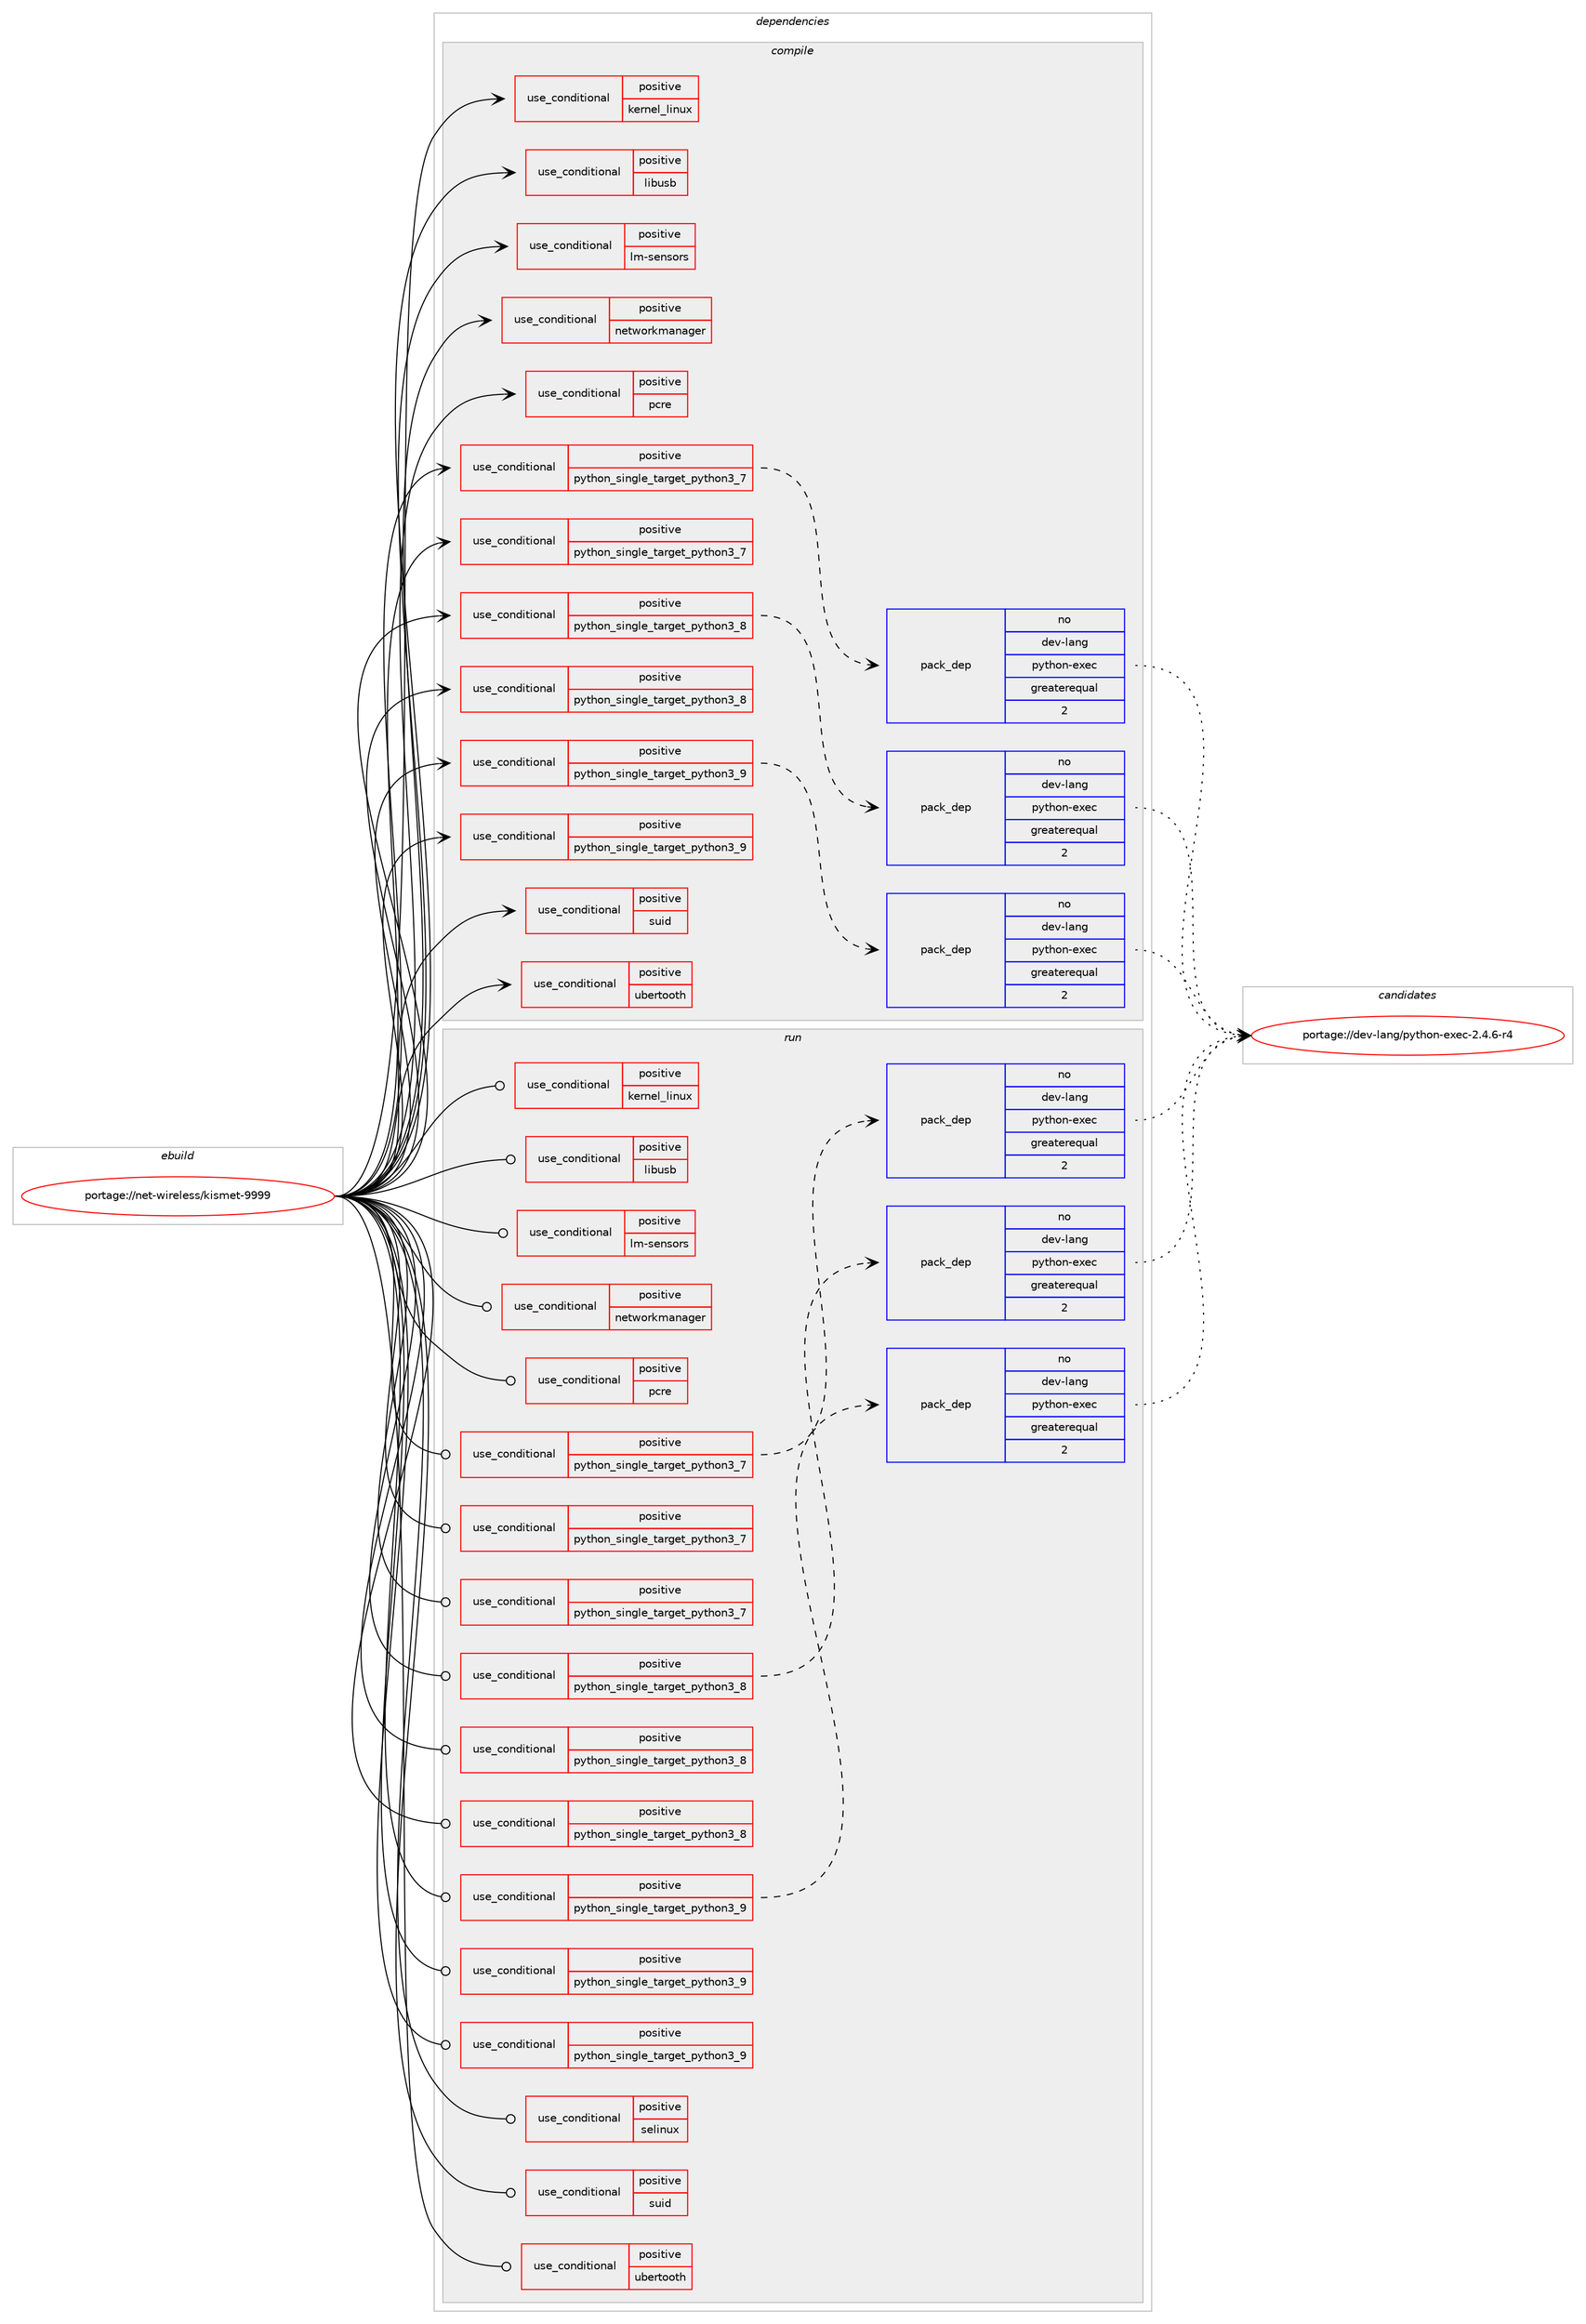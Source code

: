 digraph prolog {

# *************
# Graph options
# *************

newrank=true;
concentrate=true;
compound=true;
graph [rankdir=LR,fontname=Helvetica,fontsize=10,ranksep=1.5];#, ranksep=2.5, nodesep=0.2];
edge  [arrowhead=vee];
node  [fontname=Helvetica,fontsize=10];

# **********
# The ebuild
# **********

subgraph cluster_leftcol {
color=gray;
rank=same;
label=<<i>ebuild</i>>;
id [label="portage://net-wireless/kismet-9999", color=red, width=4, href="../net-wireless/kismet-9999.svg"];
}

# ****************
# The dependencies
# ****************

subgraph cluster_midcol {
color=gray;
label=<<i>dependencies</i>>;
subgraph cluster_compile {
fillcolor="#eeeeee";
style=filled;
label=<<i>compile</i>>;
subgraph cond305 {
dependency517 [label=<<TABLE BORDER="0" CELLBORDER="1" CELLSPACING="0" CELLPADDING="4"><TR><TD ROWSPAN="3" CELLPADDING="10">use_conditional</TD></TR><TR><TD>positive</TD></TR><TR><TD>kernel_linux</TD></TR></TABLE>>, shape=none, color=red];
# *** BEGIN UNKNOWN DEPENDENCY TYPE (TODO) ***
# dependency517 -> package_dependency(portage://net-wireless/kismet-9999,install,no,sys-libs,libcap,none,[,,],[],[])
# *** END UNKNOWN DEPENDENCY TYPE (TODO) ***

# *** BEGIN UNKNOWN DEPENDENCY TYPE (TODO) ***
# dependency517 -> package_dependency(portage://net-wireless/kismet-9999,install,no,dev-libs,libnl,none,[,,],[slot(3)],[])
# *** END UNKNOWN DEPENDENCY TYPE (TODO) ***

# *** BEGIN UNKNOWN DEPENDENCY TYPE (TODO) ***
# dependency517 -> package_dependency(portage://net-wireless/kismet-9999,install,no,net-libs,libpcap,none,[,,],[],[])
# *** END UNKNOWN DEPENDENCY TYPE (TODO) ***

}
id:e -> dependency517:w [weight=20,style="solid",arrowhead="vee"];
subgraph cond306 {
dependency518 [label=<<TABLE BORDER="0" CELLBORDER="1" CELLSPACING="0" CELLPADDING="4"><TR><TD ROWSPAN="3" CELLPADDING="10">use_conditional</TD></TR><TR><TD>positive</TD></TR><TR><TD>libusb</TD></TR></TABLE>>, shape=none, color=red];
# *** BEGIN UNKNOWN DEPENDENCY TYPE (TODO) ***
# dependency518 -> package_dependency(portage://net-wireless/kismet-9999,install,no,virtual,libusb,none,[,,],[slot(1)],[])
# *** END UNKNOWN DEPENDENCY TYPE (TODO) ***

}
id:e -> dependency518:w [weight=20,style="solid",arrowhead="vee"];
subgraph cond307 {
dependency519 [label=<<TABLE BORDER="0" CELLBORDER="1" CELLSPACING="0" CELLPADDING="4"><TR><TD ROWSPAN="3" CELLPADDING="10">use_conditional</TD></TR><TR><TD>positive</TD></TR><TR><TD>lm-sensors</TD></TR></TABLE>>, shape=none, color=red];
# *** BEGIN UNKNOWN DEPENDENCY TYPE (TODO) ***
# dependency519 -> package_dependency(portage://net-wireless/kismet-9999,install,no,sys-apps,lm-sensors,none,[,,],[],[])
# *** END UNKNOWN DEPENDENCY TYPE (TODO) ***

}
id:e -> dependency519:w [weight=20,style="solid",arrowhead="vee"];
subgraph cond308 {
dependency520 [label=<<TABLE BORDER="0" CELLBORDER="1" CELLSPACING="0" CELLPADDING="4"><TR><TD ROWSPAN="3" CELLPADDING="10">use_conditional</TD></TR><TR><TD>positive</TD></TR><TR><TD>networkmanager</TD></TR></TABLE>>, shape=none, color=red];
# *** BEGIN UNKNOWN DEPENDENCY TYPE (TODO) ***
# dependency520 -> package_dependency(portage://net-wireless/kismet-9999,install,no,net-misc,networkmanager,none,[,,],any_same_slot,[])
# *** END UNKNOWN DEPENDENCY TYPE (TODO) ***

}
id:e -> dependency520:w [weight=20,style="solid",arrowhead="vee"];
subgraph cond309 {
dependency521 [label=<<TABLE BORDER="0" CELLBORDER="1" CELLSPACING="0" CELLPADDING="4"><TR><TD ROWSPAN="3" CELLPADDING="10">use_conditional</TD></TR><TR><TD>positive</TD></TR><TR><TD>pcre</TD></TR></TABLE>>, shape=none, color=red];
# *** BEGIN UNKNOWN DEPENDENCY TYPE (TODO) ***
# dependency521 -> package_dependency(portage://net-wireless/kismet-9999,install,no,dev-libs,libpcre,none,[,,],[],[])
# *** END UNKNOWN DEPENDENCY TYPE (TODO) ***

}
id:e -> dependency521:w [weight=20,style="solid",arrowhead="vee"];
subgraph cond310 {
dependency522 [label=<<TABLE BORDER="0" CELLBORDER="1" CELLSPACING="0" CELLPADDING="4"><TR><TD ROWSPAN="3" CELLPADDING="10">use_conditional</TD></TR><TR><TD>positive</TD></TR><TR><TD>python_single_target_python3_7</TD></TR></TABLE>>, shape=none, color=red];
# *** BEGIN UNKNOWN DEPENDENCY TYPE (TODO) ***
# dependency522 -> package_dependency(portage://net-wireless/kismet-9999,install,no,dev-lang,python,none,[,,],[slot(3.7)],[])
# *** END UNKNOWN DEPENDENCY TYPE (TODO) ***

subgraph pack205 {
dependency523 [label=<<TABLE BORDER="0" CELLBORDER="1" CELLSPACING="0" CELLPADDING="4" WIDTH="220"><TR><TD ROWSPAN="6" CELLPADDING="30">pack_dep</TD></TR><TR><TD WIDTH="110">no</TD></TR><TR><TD>dev-lang</TD></TR><TR><TD>python-exec</TD></TR><TR><TD>greaterequal</TD></TR><TR><TD>2</TD></TR></TABLE>>, shape=none, color=blue];
}
dependency522:e -> dependency523:w [weight=20,style="dashed",arrowhead="vee"];
}
id:e -> dependency522:w [weight=20,style="solid",arrowhead="vee"];
subgraph cond311 {
dependency524 [label=<<TABLE BORDER="0" CELLBORDER="1" CELLSPACING="0" CELLPADDING="4"><TR><TD ROWSPAN="3" CELLPADDING="10">use_conditional</TD></TR><TR><TD>positive</TD></TR><TR><TD>python_single_target_python3_7</TD></TR></TABLE>>, shape=none, color=red];
# *** BEGIN UNKNOWN DEPENDENCY TYPE (TODO) ***
# dependency524 -> package_dependency(portage://net-wireless/kismet-9999,install,no,dev-python,protobuf-python,none,[,,],[],[use(enable(python_targets_python3_7),negative)])
# *** END UNKNOWN DEPENDENCY TYPE (TODO) ***

# *** BEGIN UNKNOWN DEPENDENCY TYPE (TODO) ***
# dependency524 -> package_dependency(portage://net-wireless/kismet-9999,install,no,dev-python,websockets,none,[,,],[],[use(enable(python_targets_python3_7),negative)])
# *** END UNKNOWN DEPENDENCY TYPE (TODO) ***

}
id:e -> dependency524:w [weight=20,style="solid",arrowhead="vee"];
subgraph cond312 {
dependency525 [label=<<TABLE BORDER="0" CELLBORDER="1" CELLSPACING="0" CELLPADDING="4"><TR><TD ROWSPAN="3" CELLPADDING="10">use_conditional</TD></TR><TR><TD>positive</TD></TR><TR><TD>python_single_target_python3_8</TD></TR></TABLE>>, shape=none, color=red];
# *** BEGIN UNKNOWN DEPENDENCY TYPE (TODO) ***
# dependency525 -> package_dependency(portage://net-wireless/kismet-9999,install,no,dev-lang,python,none,[,,],[slot(3.8)],[])
# *** END UNKNOWN DEPENDENCY TYPE (TODO) ***

subgraph pack206 {
dependency526 [label=<<TABLE BORDER="0" CELLBORDER="1" CELLSPACING="0" CELLPADDING="4" WIDTH="220"><TR><TD ROWSPAN="6" CELLPADDING="30">pack_dep</TD></TR><TR><TD WIDTH="110">no</TD></TR><TR><TD>dev-lang</TD></TR><TR><TD>python-exec</TD></TR><TR><TD>greaterequal</TD></TR><TR><TD>2</TD></TR></TABLE>>, shape=none, color=blue];
}
dependency525:e -> dependency526:w [weight=20,style="dashed",arrowhead="vee"];
}
id:e -> dependency525:w [weight=20,style="solid",arrowhead="vee"];
subgraph cond313 {
dependency527 [label=<<TABLE BORDER="0" CELLBORDER="1" CELLSPACING="0" CELLPADDING="4"><TR><TD ROWSPAN="3" CELLPADDING="10">use_conditional</TD></TR><TR><TD>positive</TD></TR><TR><TD>python_single_target_python3_8</TD></TR></TABLE>>, shape=none, color=red];
# *** BEGIN UNKNOWN DEPENDENCY TYPE (TODO) ***
# dependency527 -> package_dependency(portage://net-wireless/kismet-9999,install,no,dev-python,protobuf-python,none,[,,],[],[use(enable(python_targets_python3_8),negative)])
# *** END UNKNOWN DEPENDENCY TYPE (TODO) ***

# *** BEGIN UNKNOWN DEPENDENCY TYPE (TODO) ***
# dependency527 -> package_dependency(portage://net-wireless/kismet-9999,install,no,dev-python,websockets,none,[,,],[],[use(enable(python_targets_python3_8),negative)])
# *** END UNKNOWN DEPENDENCY TYPE (TODO) ***

}
id:e -> dependency527:w [weight=20,style="solid",arrowhead="vee"];
subgraph cond314 {
dependency528 [label=<<TABLE BORDER="0" CELLBORDER="1" CELLSPACING="0" CELLPADDING="4"><TR><TD ROWSPAN="3" CELLPADDING="10">use_conditional</TD></TR><TR><TD>positive</TD></TR><TR><TD>python_single_target_python3_9</TD></TR></TABLE>>, shape=none, color=red];
# *** BEGIN UNKNOWN DEPENDENCY TYPE (TODO) ***
# dependency528 -> package_dependency(portage://net-wireless/kismet-9999,install,no,dev-lang,python,none,[,,],[slot(3.9)],[])
# *** END UNKNOWN DEPENDENCY TYPE (TODO) ***

subgraph pack207 {
dependency529 [label=<<TABLE BORDER="0" CELLBORDER="1" CELLSPACING="0" CELLPADDING="4" WIDTH="220"><TR><TD ROWSPAN="6" CELLPADDING="30">pack_dep</TD></TR><TR><TD WIDTH="110">no</TD></TR><TR><TD>dev-lang</TD></TR><TR><TD>python-exec</TD></TR><TR><TD>greaterequal</TD></TR><TR><TD>2</TD></TR></TABLE>>, shape=none, color=blue];
}
dependency528:e -> dependency529:w [weight=20,style="dashed",arrowhead="vee"];
}
id:e -> dependency528:w [weight=20,style="solid",arrowhead="vee"];
subgraph cond315 {
dependency530 [label=<<TABLE BORDER="0" CELLBORDER="1" CELLSPACING="0" CELLPADDING="4"><TR><TD ROWSPAN="3" CELLPADDING="10">use_conditional</TD></TR><TR><TD>positive</TD></TR><TR><TD>python_single_target_python3_9</TD></TR></TABLE>>, shape=none, color=red];
# *** BEGIN UNKNOWN DEPENDENCY TYPE (TODO) ***
# dependency530 -> package_dependency(portage://net-wireless/kismet-9999,install,no,dev-python,protobuf-python,none,[,,],[],[use(enable(python_targets_python3_9),negative)])
# *** END UNKNOWN DEPENDENCY TYPE (TODO) ***

# *** BEGIN UNKNOWN DEPENDENCY TYPE (TODO) ***
# dependency530 -> package_dependency(portage://net-wireless/kismet-9999,install,no,dev-python,websockets,none,[,,],[],[use(enable(python_targets_python3_9),negative)])
# *** END UNKNOWN DEPENDENCY TYPE (TODO) ***

}
id:e -> dependency530:w [weight=20,style="solid",arrowhead="vee"];
subgraph cond316 {
dependency531 [label=<<TABLE BORDER="0" CELLBORDER="1" CELLSPACING="0" CELLPADDING="4"><TR><TD ROWSPAN="3" CELLPADDING="10">use_conditional</TD></TR><TR><TD>positive</TD></TR><TR><TD>suid</TD></TR></TABLE>>, shape=none, color=red];
# *** BEGIN UNKNOWN DEPENDENCY TYPE (TODO) ***
# dependency531 -> package_dependency(portage://net-wireless/kismet-9999,install,no,sys-libs,libcap,none,[,,],[],[])
# *** END UNKNOWN DEPENDENCY TYPE (TODO) ***

}
id:e -> dependency531:w [weight=20,style="solid",arrowhead="vee"];
subgraph cond317 {
dependency532 [label=<<TABLE BORDER="0" CELLBORDER="1" CELLSPACING="0" CELLPADDING="4"><TR><TD ROWSPAN="3" CELLPADDING="10">use_conditional</TD></TR><TR><TD>positive</TD></TR><TR><TD>ubertooth</TD></TR></TABLE>>, shape=none, color=red];
# *** BEGIN UNKNOWN DEPENDENCY TYPE (TODO) ***
# dependency532 -> package_dependency(portage://net-wireless/kismet-9999,install,no,net-wireless,ubertooth,none,[,,],any_same_slot,[])
# *** END UNKNOWN DEPENDENCY TYPE (TODO) ***

}
id:e -> dependency532:w [weight=20,style="solid",arrowhead="vee"];
# *** BEGIN UNKNOWN DEPENDENCY TYPE (TODO) ***
# id -> package_dependency(portage://net-wireless/kismet-9999,install,no,acct-group,kismet,none,[,,],[],[])
# *** END UNKNOWN DEPENDENCY TYPE (TODO) ***

# *** BEGIN UNKNOWN DEPENDENCY TYPE (TODO) ***
# id -> package_dependency(portage://net-wireless/kismet-9999,install,no,acct-user,kismet,none,[,,],[],[])
# *** END UNKNOWN DEPENDENCY TYPE (TODO) ***

# *** BEGIN UNKNOWN DEPENDENCY TYPE (TODO) ***
# id -> package_dependency(portage://net-wireless/kismet-9999,install,no,dev-db,sqlite,none,[,,],any_same_slot,[])
# *** END UNKNOWN DEPENDENCY TYPE (TODO) ***

# *** BEGIN UNKNOWN DEPENDENCY TYPE (TODO) ***
# id -> package_dependency(portage://net-wireless/kismet-9999,install,no,dev-libs,boost,none,[,,],[],[])
# *** END UNKNOWN DEPENDENCY TYPE (TODO) ***

# *** BEGIN UNKNOWN DEPENDENCY TYPE (TODO) ***
# id -> package_dependency(portage://net-wireless/kismet-9999,install,no,dev-libs,elfutils,none,[,,],any_same_slot,[])
# *** END UNKNOWN DEPENDENCY TYPE (TODO) ***

# *** BEGIN UNKNOWN DEPENDENCY TYPE (TODO) ***
# id -> package_dependency(portage://net-wireless/kismet-9999,install,no,dev-libs,glib,none,[,,],any_same_slot,[])
# *** END UNKNOWN DEPENDENCY TYPE (TODO) ***

# *** BEGIN UNKNOWN DEPENDENCY TYPE (TODO) ***
# id -> package_dependency(portage://net-wireless/kismet-9999,install,no,dev-libs,libfmt,none,[,,],[],[])
# *** END UNKNOWN DEPENDENCY TYPE (TODO) ***

# *** BEGIN UNKNOWN DEPENDENCY TYPE (TODO) ***
# id -> package_dependency(portage://net-wireless/kismet-9999,install,no,dev-libs,protobuf,none,[,,],any_same_slot,[])
# *** END UNKNOWN DEPENDENCY TYPE (TODO) ***

# *** BEGIN UNKNOWN DEPENDENCY TYPE (TODO) ***
# id -> package_dependency(portage://net-wireless/kismet-9999,install,no,dev-libs,protobuf-c,none,[,,],any_same_slot,[])
# *** END UNKNOWN DEPENDENCY TYPE (TODO) ***

# *** BEGIN UNKNOWN DEPENDENCY TYPE (TODO) ***
# id -> package_dependency(portage://net-wireless/kismet-9999,install,no,net-libs,libmicrohttpd,none,[,,],any_same_slot,[])
# *** END UNKNOWN DEPENDENCY TYPE (TODO) ***

# *** BEGIN UNKNOWN DEPENDENCY TYPE (TODO) ***
# id -> package_dependency(portage://net-wireless/kismet-9999,install,no,net-libs,libwebsockets,none,[,,],any_same_slot,[use(enable(client),none)])
# *** END UNKNOWN DEPENDENCY TYPE (TODO) ***

# *** BEGIN UNKNOWN DEPENDENCY TYPE (TODO) ***
# id -> package_dependency(portage://net-wireless/kismet-9999,install,no,sys-libs,ncurses,none,[,,],any_same_slot,[])
# *** END UNKNOWN DEPENDENCY TYPE (TODO) ***

# *** BEGIN UNKNOWN DEPENDENCY TYPE (TODO) ***
# id -> package_dependency(portage://net-wireless/kismet-9999,install,no,sys-libs,zlib,none,[,,],any_same_slot,[])
# *** END UNKNOWN DEPENDENCY TYPE (TODO) ***

# *** BEGIN UNKNOWN DEPENDENCY TYPE (TODO) ***
# id -> package_dependency(portage://net-wireless/kismet-9999,install,no,virtual,pkgconfig,none,[,,],[],[])
# *** END UNKNOWN DEPENDENCY TYPE (TODO) ***

}
subgraph cluster_compileandrun {
fillcolor="#eeeeee";
style=filled;
label=<<i>compile and run</i>>;
}
subgraph cluster_run {
fillcolor="#eeeeee";
style=filled;
label=<<i>run</i>>;
subgraph cond318 {
dependency533 [label=<<TABLE BORDER="0" CELLBORDER="1" CELLSPACING="0" CELLPADDING="4"><TR><TD ROWSPAN="3" CELLPADDING="10">use_conditional</TD></TR><TR><TD>positive</TD></TR><TR><TD>kernel_linux</TD></TR></TABLE>>, shape=none, color=red];
# *** BEGIN UNKNOWN DEPENDENCY TYPE (TODO) ***
# dependency533 -> package_dependency(portage://net-wireless/kismet-9999,run,no,sys-libs,libcap,none,[,,],[],[])
# *** END UNKNOWN DEPENDENCY TYPE (TODO) ***

# *** BEGIN UNKNOWN DEPENDENCY TYPE (TODO) ***
# dependency533 -> package_dependency(portage://net-wireless/kismet-9999,run,no,dev-libs,libnl,none,[,,],[slot(3)],[])
# *** END UNKNOWN DEPENDENCY TYPE (TODO) ***

# *** BEGIN UNKNOWN DEPENDENCY TYPE (TODO) ***
# dependency533 -> package_dependency(portage://net-wireless/kismet-9999,run,no,net-libs,libpcap,none,[,,],[],[])
# *** END UNKNOWN DEPENDENCY TYPE (TODO) ***

}
id:e -> dependency533:w [weight=20,style="solid",arrowhead="odot"];
subgraph cond319 {
dependency534 [label=<<TABLE BORDER="0" CELLBORDER="1" CELLSPACING="0" CELLPADDING="4"><TR><TD ROWSPAN="3" CELLPADDING="10">use_conditional</TD></TR><TR><TD>positive</TD></TR><TR><TD>libusb</TD></TR></TABLE>>, shape=none, color=red];
# *** BEGIN UNKNOWN DEPENDENCY TYPE (TODO) ***
# dependency534 -> package_dependency(portage://net-wireless/kismet-9999,run,no,virtual,libusb,none,[,,],[slot(1)],[])
# *** END UNKNOWN DEPENDENCY TYPE (TODO) ***

}
id:e -> dependency534:w [weight=20,style="solid",arrowhead="odot"];
subgraph cond320 {
dependency535 [label=<<TABLE BORDER="0" CELLBORDER="1" CELLSPACING="0" CELLPADDING="4"><TR><TD ROWSPAN="3" CELLPADDING="10">use_conditional</TD></TR><TR><TD>positive</TD></TR><TR><TD>lm-sensors</TD></TR></TABLE>>, shape=none, color=red];
# *** BEGIN UNKNOWN DEPENDENCY TYPE (TODO) ***
# dependency535 -> package_dependency(portage://net-wireless/kismet-9999,run,no,sys-apps,lm-sensors,none,[,,],[],[])
# *** END UNKNOWN DEPENDENCY TYPE (TODO) ***

}
id:e -> dependency535:w [weight=20,style="solid",arrowhead="odot"];
subgraph cond321 {
dependency536 [label=<<TABLE BORDER="0" CELLBORDER="1" CELLSPACING="0" CELLPADDING="4"><TR><TD ROWSPAN="3" CELLPADDING="10">use_conditional</TD></TR><TR><TD>positive</TD></TR><TR><TD>networkmanager</TD></TR></TABLE>>, shape=none, color=red];
# *** BEGIN UNKNOWN DEPENDENCY TYPE (TODO) ***
# dependency536 -> package_dependency(portage://net-wireless/kismet-9999,run,no,net-misc,networkmanager,none,[,,],any_same_slot,[])
# *** END UNKNOWN DEPENDENCY TYPE (TODO) ***

}
id:e -> dependency536:w [weight=20,style="solid",arrowhead="odot"];
subgraph cond322 {
dependency537 [label=<<TABLE BORDER="0" CELLBORDER="1" CELLSPACING="0" CELLPADDING="4"><TR><TD ROWSPAN="3" CELLPADDING="10">use_conditional</TD></TR><TR><TD>positive</TD></TR><TR><TD>pcre</TD></TR></TABLE>>, shape=none, color=red];
# *** BEGIN UNKNOWN DEPENDENCY TYPE (TODO) ***
# dependency537 -> package_dependency(portage://net-wireless/kismet-9999,run,no,dev-libs,libpcre,none,[,,],[],[])
# *** END UNKNOWN DEPENDENCY TYPE (TODO) ***

}
id:e -> dependency537:w [weight=20,style="solid",arrowhead="odot"];
subgraph cond323 {
dependency538 [label=<<TABLE BORDER="0" CELLBORDER="1" CELLSPACING="0" CELLPADDING="4"><TR><TD ROWSPAN="3" CELLPADDING="10">use_conditional</TD></TR><TR><TD>positive</TD></TR><TR><TD>python_single_target_python3_7</TD></TR></TABLE>>, shape=none, color=red];
# *** BEGIN UNKNOWN DEPENDENCY TYPE (TODO) ***
# dependency538 -> package_dependency(portage://net-wireless/kismet-9999,run,no,dev-lang,python,none,[,,],[slot(3.7)],[])
# *** END UNKNOWN DEPENDENCY TYPE (TODO) ***

subgraph pack208 {
dependency539 [label=<<TABLE BORDER="0" CELLBORDER="1" CELLSPACING="0" CELLPADDING="4" WIDTH="220"><TR><TD ROWSPAN="6" CELLPADDING="30">pack_dep</TD></TR><TR><TD WIDTH="110">no</TD></TR><TR><TD>dev-lang</TD></TR><TR><TD>python-exec</TD></TR><TR><TD>greaterequal</TD></TR><TR><TD>2</TD></TR></TABLE>>, shape=none, color=blue];
}
dependency538:e -> dependency539:w [weight=20,style="dashed",arrowhead="vee"];
}
id:e -> dependency538:w [weight=20,style="solid",arrowhead="odot"];
subgraph cond324 {
dependency540 [label=<<TABLE BORDER="0" CELLBORDER="1" CELLSPACING="0" CELLPADDING="4"><TR><TD ROWSPAN="3" CELLPADDING="10">use_conditional</TD></TR><TR><TD>positive</TD></TR><TR><TD>python_single_target_python3_7</TD></TR></TABLE>>, shape=none, color=red];
# *** BEGIN UNKNOWN DEPENDENCY TYPE (TODO) ***
# dependency540 -> package_dependency(portage://net-wireless/kismet-9999,run,no,dev-python,protobuf-python,none,[,,],[],[use(enable(python_targets_python3_7),negative)])
# *** END UNKNOWN DEPENDENCY TYPE (TODO) ***

# *** BEGIN UNKNOWN DEPENDENCY TYPE (TODO) ***
# dependency540 -> package_dependency(portage://net-wireless/kismet-9999,run,no,dev-python,websockets,none,[,,],[],[use(enable(python_targets_python3_7),negative)])
# *** END UNKNOWN DEPENDENCY TYPE (TODO) ***

}
id:e -> dependency540:w [weight=20,style="solid",arrowhead="odot"];
subgraph cond325 {
dependency541 [label=<<TABLE BORDER="0" CELLBORDER="1" CELLSPACING="0" CELLPADDING="4"><TR><TD ROWSPAN="3" CELLPADDING="10">use_conditional</TD></TR><TR><TD>positive</TD></TR><TR><TD>python_single_target_python3_7</TD></TR></TABLE>>, shape=none, color=red];
# *** BEGIN UNKNOWN DEPENDENCY TYPE (TODO) ***
# dependency541 -> package_dependency(portage://net-wireless/kismet-9999,run,no,dev-python,pyserial,none,[,,],[],[use(enable(python_targets_python3_7),negative)])
# *** END UNKNOWN DEPENDENCY TYPE (TODO) ***

}
id:e -> dependency541:w [weight=20,style="solid",arrowhead="odot"];
subgraph cond326 {
dependency542 [label=<<TABLE BORDER="0" CELLBORDER="1" CELLSPACING="0" CELLPADDING="4"><TR><TD ROWSPAN="3" CELLPADDING="10">use_conditional</TD></TR><TR><TD>positive</TD></TR><TR><TD>python_single_target_python3_8</TD></TR></TABLE>>, shape=none, color=red];
# *** BEGIN UNKNOWN DEPENDENCY TYPE (TODO) ***
# dependency542 -> package_dependency(portage://net-wireless/kismet-9999,run,no,dev-lang,python,none,[,,],[slot(3.8)],[])
# *** END UNKNOWN DEPENDENCY TYPE (TODO) ***

subgraph pack209 {
dependency543 [label=<<TABLE BORDER="0" CELLBORDER="1" CELLSPACING="0" CELLPADDING="4" WIDTH="220"><TR><TD ROWSPAN="6" CELLPADDING="30">pack_dep</TD></TR><TR><TD WIDTH="110">no</TD></TR><TR><TD>dev-lang</TD></TR><TR><TD>python-exec</TD></TR><TR><TD>greaterequal</TD></TR><TR><TD>2</TD></TR></TABLE>>, shape=none, color=blue];
}
dependency542:e -> dependency543:w [weight=20,style="dashed",arrowhead="vee"];
}
id:e -> dependency542:w [weight=20,style="solid",arrowhead="odot"];
subgraph cond327 {
dependency544 [label=<<TABLE BORDER="0" CELLBORDER="1" CELLSPACING="0" CELLPADDING="4"><TR><TD ROWSPAN="3" CELLPADDING="10">use_conditional</TD></TR><TR><TD>positive</TD></TR><TR><TD>python_single_target_python3_8</TD></TR></TABLE>>, shape=none, color=red];
# *** BEGIN UNKNOWN DEPENDENCY TYPE (TODO) ***
# dependency544 -> package_dependency(portage://net-wireless/kismet-9999,run,no,dev-python,protobuf-python,none,[,,],[],[use(enable(python_targets_python3_8),negative)])
# *** END UNKNOWN DEPENDENCY TYPE (TODO) ***

# *** BEGIN UNKNOWN DEPENDENCY TYPE (TODO) ***
# dependency544 -> package_dependency(portage://net-wireless/kismet-9999,run,no,dev-python,websockets,none,[,,],[],[use(enable(python_targets_python3_8),negative)])
# *** END UNKNOWN DEPENDENCY TYPE (TODO) ***

}
id:e -> dependency544:w [weight=20,style="solid",arrowhead="odot"];
subgraph cond328 {
dependency545 [label=<<TABLE BORDER="0" CELLBORDER="1" CELLSPACING="0" CELLPADDING="4"><TR><TD ROWSPAN="3" CELLPADDING="10">use_conditional</TD></TR><TR><TD>positive</TD></TR><TR><TD>python_single_target_python3_8</TD></TR></TABLE>>, shape=none, color=red];
# *** BEGIN UNKNOWN DEPENDENCY TYPE (TODO) ***
# dependency545 -> package_dependency(portage://net-wireless/kismet-9999,run,no,dev-python,pyserial,none,[,,],[],[use(enable(python_targets_python3_8),negative)])
# *** END UNKNOWN DEPENDENCY TYPE (TODO) ***

}
id:e -> dependency545:w [weight=20,style="solid",arrowhead="odot"];
subgraph cond329 {
dependency546 [label=<<TABLE BORDER="0" CELLBORDER="1" CELLSPACING="0" CELLPADDING="4"><TR><TD ROWSPAN="3" CELLPADDING="10">use_conditional</TD></TR><TR><TD>positive</TD></TR><TR><TD>python_single_target_python3_9</TD></TR></TABLE>>, shape=none, color=red];
# *** BEGIN UNKNOWN DEPENDENCY TYPE (TODO) ***
# dependency546 -> package_dependency(portage://net-wireless/kismet-9999,run,no,dev-lang,python,none,[,,],[slot(3.9)],[])
# *** END UNKNOWN DEPENDENCY TYPE (TODO) ***

subgraph pack210 {
dependency547 [label=<<TABLE BORDER="0" CELLBORDER="1" CELLSPACING="0" CELLPADDING="4" WIDTH="220"><TR><TD ROWSPAN="6" CELLPADDING="30">pack_dep</TD></TR><TR><TD WIDTH="110">no</TD></TR><TR><TD>dev-lang</TD></TR><TR><TD>python-exec</TD></TR><TR><TD>greaterequal</TD></TR><TR><TD>2</TD></TR></TABLE>>, shape=none, color=blue];
}
dependency546:e -> dependency547:w [weight=20,style="dashed",arrowhead="vee"];
}
id:e -> dependency546:w [weight=20,style="solid",arrowhead="odot"];
subgraph cond330 {
dependency548 [label=<<TABLE BORDER="0" CELLBORDER="1" CELLSPACING="0" CELLPADDING="4"><TR><TD ROWSPAN="3" CELLPADDING="10">use_conditional</TD></TR><TR><TD>positive</TD></TR><TR><TD>python_single_target_python3_9</TD></TR></TABLE>>, shape=none, color=red];
# *** BEGIN UNKNOWN DEPENDENCY TYPE (TODO) ***
# dependency548 -> package_dependency(portage://net-wireless/kismet-9999,run,no,dev-python,protobuf-python,none,[,,],[],[use(enable(python_targets_python3_9),negative)])
# *** END UNKNOWN DEPENDENCY TYPE (TODO) ***

# *** BEGIN UNKNOWN DEPENDENCY TYPE (TODO) ***
# dependency548 -> package_dependency(portage://net-wireless/kismet-9999,run,no,dev-python,websockets,none,[,,],[],[use(enable(python_targets_python3_9),negative)])
# *** END UNKNOWN DEPENDENCY TYPE (TODO) ***

}
id:e -> dependency548:w [weight=20,style="solid",arrowhead="odot"];
subgraph cond331 {
dependency549 [label=<<TABLE BORDER="0" CELLBORDER="1" CELLSPACING="0" CELLPADDING="4"><TR><TD ROWSPAN="3" CELLPADDING="10">use_conditional</TD></TR><TR><TD>positive</TD></TR><TR><TD>python_single_target_python3_9</TD></TR></TABLE>>, shape=none, color=red];
# *** BEGIN UNKNOWN DEPENDENCY TYPE (TODO) ***
# dependency549 -> package_dependency(portage://net-wireless/kismet-9999,run,no,dev-python,pyserial,none,[,,],[],[use(enable(python_targets_python3_9),negative)])
# *** END UNKNOWN DEPENDENCY TYPE (TODO) ***

}
id:e -> dependency549:w [weight=20,style="solid",arrowhead="odot"];
subgraph cond332 {
dependency550 [label=<<TABLE BORDER="0" CELLBORDER="1" CELLSPACING="0" CELLPADDING="4"><TR><TD ROWSPAN="3" CELLPADDING="10">use_conditional</TD></TR><TR><TD>positive</TD></TR><TR><TD>selinux</TD></TR></TABLE>>, shape=none, color=red];
# *** BEGIN UNKNOWN DEPENDENCY TYPE (TODO) ***
# dependency550 -> package_dependency(portage://net-wireless/kismet-9999,run,no,sec-policy,selinux-kismet,none,[,,],[],[])
# *** END UNKNOWN DEPENDENCY TYPE (TODO) ***

}
id:e -> dependency550:w [weight=20,style="solid",arrowhead="odot"];
subgraph cond333 {
dependency551 [label=<<TABLE BORDER="0" CELLBORDER="1" CELLSPACING="0" CELLPADDING="4"><TR><TD ROWSPAN="3" CELLPADDING="10">use_conditional</TD></TR><TR><TD>positive</TD></TR><TR><TD>suid</TD></TR></TABLE>>, shape=none, color=red];
# *** BEGIN UNKNOWN DEPENDENCY TYPE (TODO) ***
# dependency551 -> package_dependency(portage://net-wireless/kismet-9999,run,no,sys-libs,libcap,none,[,,],[],[])
# *** END UNKNOWN DEPENDENCY TYPE (TODO) ***

}
id:e -> dependency551:w [weight=20,style="solid",arrowhead="odot"];
subgraph cond334 {
dependency552 [label=<<TABLE BORDER="0" CELLBORDER="1" CELLSPACING="0" CELLPADDING="4"><TR><TD ROWSPAN="3" CELLPADDING="10">use_conditional</TD></TR><TR><TD>positive</TD></TR><TR><TD>ubertooth</TD></TR></TABLE>>, shape=none, color=red];
# *** BEGIN UNKNOWN DEPENDENCY TYPE (TODO) ***
# dependency552 -> package_dependency(portage://net-wireless/kismet-9999,run,no,net-wireless,ubertooth,none,[,,],any_same_slot,[])
# *** END UNKNOWN DEPENDENCY TYPE (TODO) ***

}
id:e -> dependency552:w [weight=20,style="solid",arrowhead="odot"];
# *** BEGIN UNKNOWN DEPENDENCY TYPE (TODO) ***
# id -> package_dependency(portage://net-wireless/kismet-9999,run,no,acct-group,kismet,none,[,,],[],[])
# *** END UNKNOWN DEPENDENCY TYPE (TODO) ***

# *** BEGIN UNKNOWN DEPENDENCY TYPE (TODO) ***
# id -> package_dependency(portage://net-wireless/kismet-9999,run,no,acct-user,kismet,none,[,,],[],[])
# *** END UNKNOWN DEPENDENCY TYPE (TODO) ***

# *** BEGIN UNKNOWN DEPENDENCY TYPE (TODO) ***
# id -> package_dependency(portage://net-wireless/kismet-9999,run,no,dev-db,sqlite,none,[,,],any_same_slot,[])
# *** END UNKNOWN DEPENDENCY TYPE (TODO) ***

# *** BEGIN UNKNOWN DEPENDENCY TYPE (TODO) ***
# id -> package_dependency(portage://net-wireless/kismet-9999,run,no,dev-libs,elfutils,none,[,,],any_same_slot,[])
# *** END UNKNOWN DEPENDENCY TYPE (TODO) ***

# *** BEGIN UNKNOWN DEPENDENCY TYPE (TODO) ***
# id -> package_dependency(portage://net-wireless/kismet-9999,run,no,dev-libs,glib,none,[,,],any_same_slot,[])
# *** END UNKNOWN DEPENDENCY TYPE (TODO) ***

# *** BEGIN UNKNOWN DEPENDENCY TYPE (TODO) ***
# id -> package_dependency(portage://net-wireless/kismet-9999,run,no,dev-libs,protobuf,none,[,,],any_same_slot,[])
# *** END UNKNOWN DEPENDENCY TYPE (TODO) ***

# *** BEGIN UNKNOWN DEPENDENCY TYPE (TODO) ***
# id -> package_dependency(portage://net-wireless/kismet-9999,run,no,dev-libs,protobuf-c,none,[,,],any_same_slot,[])
# *** END UNKNOWN DEPENDENCY TYPE (TODO) ***

# *** BEGIN UNKNOWN DEPENDENCY TYPE (TODO) ***
# id -> package_dependency(portage://net-wireless/kismet-9999,run,no,net-libs,libmicrohttpd,none,[,,],any_same_slot,[])
# *** END UNKNOWN DEPENDENCY TYPE (TODO) ***

# *** BEGIN UNKNOWN DEPENDENCY TYPE (TODO) ***
# id -> package_dependency(portage://net-wireless/kismet-9999,run,no,net-libs,libwebsockets,none,[,,],any_same_slot,[use(enable(client),none)])
# *** END UNKNOWN DEPENDENCY TYPE (TODO) ***

# *** BEGIN UNKNOWN DEPENDENCY TYPE (TODO) ***
# id -> package_dependency(portage://net-wireless/kismet-9999,run,no,sys-libs,ncurses,none,[,,],any_same_slot,[])
# *** END UNKNOWN DEPENDENCY TYPE (TODO) ***

# *** BEGIN UNKNOWN DEPENDENCY TYPE (TODO) ***
# id -> package_dependency(portage://net-wireless/kismet-9999,run,no,sys-libs,zlib,none,[,,],any_same_slot,[])
# *** END UNKNOWN DEPENDENCY TYPE (TODO) ***

}
}

# **************
# The candidates
# **************

subgraph cluster_choices {
rank=same;
color=gray;
label=<<i>candidates</i>>;

subgraph choice205 {
color=black;
nodesep=1;
choice10010111845108971101034711212111610411111045101120101994550465246544511452 [label="portage://dev-lang/python-exec-2.4.6-r4", color=red, width=4,href="../dev-lang/python-exec-2.4.6-r4.svg"];
dependency523:e -> choice10010111845108971101034711212111610411111045101120101994550465246544511452:w [style=dotted,weight="100"];
}
subgraph choice206 {
color=black;
nodesep=1;
choice10010111845108971101034711212111610411111045101120101994550465246544511452 [label="portage://dev-lang/python-exec-2.4.6-r4", color=red, width=4,href="../dev-lang/python-exec-2.4.6-r4.svg"];
dependency526:e -> choice10010111845108971101034711212111610411111045101120101994550465246544511452:w [style=dotted,weight="100"];
}
subgraph choice207 {
color=black;
nodesep=1;
choice10010111845108971101034711212111610411111045101120101994550465246544511452 [label="portage://dev-lang/python-exec-2.4.6-r4", color=red, width=4,href="../dev-lang/python-exec-2.4.6-r4.svg"];
dependency529:e -> choice10010111845108971101034711212111610411111045101120101994550465246544511452:w [style=dotted,weight="100"];
}
subgraph choice208 {
color=black;
nodesep=1;
choice10010111845108971101034711212111610411111045101120101994550465246544511452 [label="portage://dev-lang/python-exec-2.4.6-r4", color=red, width=4,href="../dev-lang/python-exec-2.4.6-r4.svg"];
dependency539:e -> choice10010111845108971101034711212111610411111045101120101994550465246544511452:w [style=dotted,weight="100"];
}
subgraph choice209 {
color=black;
nodesep=1;
choice10010111845108971101034711212111610411111045101120101994550465246544511452 [label="portage://dev-lang/python-exec-2.4.6-r4", color=red, width=4,href="../dev-lang/python-exec-2.4.6-r4.svg"];
dependency543:e -> choice10010111845108971101034711212111610411111045101120101994550465246544511452:w [style=dotted,weight="100"];
}
subgraph choice210 {
color=black;
nodesep=1;
choice10010111845108971101034711212111610411111045101120101994550465246544511452 [label="portage://dev-lang/python-exec-2.4.6-r4", color=red, width=4,href="../dev-lang/python-exec-2.4.6-r4.svg"];
dependency547:e -> choice10010111845108971101034711212111610411111045101120101994550465246544511452:w [style=dotted,weight="100"];
}
}

}
